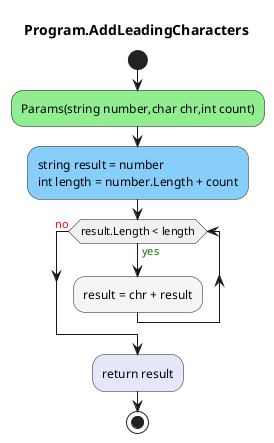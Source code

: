 @startuml Program.AddLeadingCharacters
title Program.AddLeadingCharacters
start
#LightGreen:Params(string number,char chr,int count);
#LightSkyBlue:string result = number
int length = number.Length + count;
while (result.Length < length) is (<color:green>yes)
        #WhiteSmoke:result = chr + result;
endwhile (<color:red>no)
#Lavender:return result;
stop
@enduml
